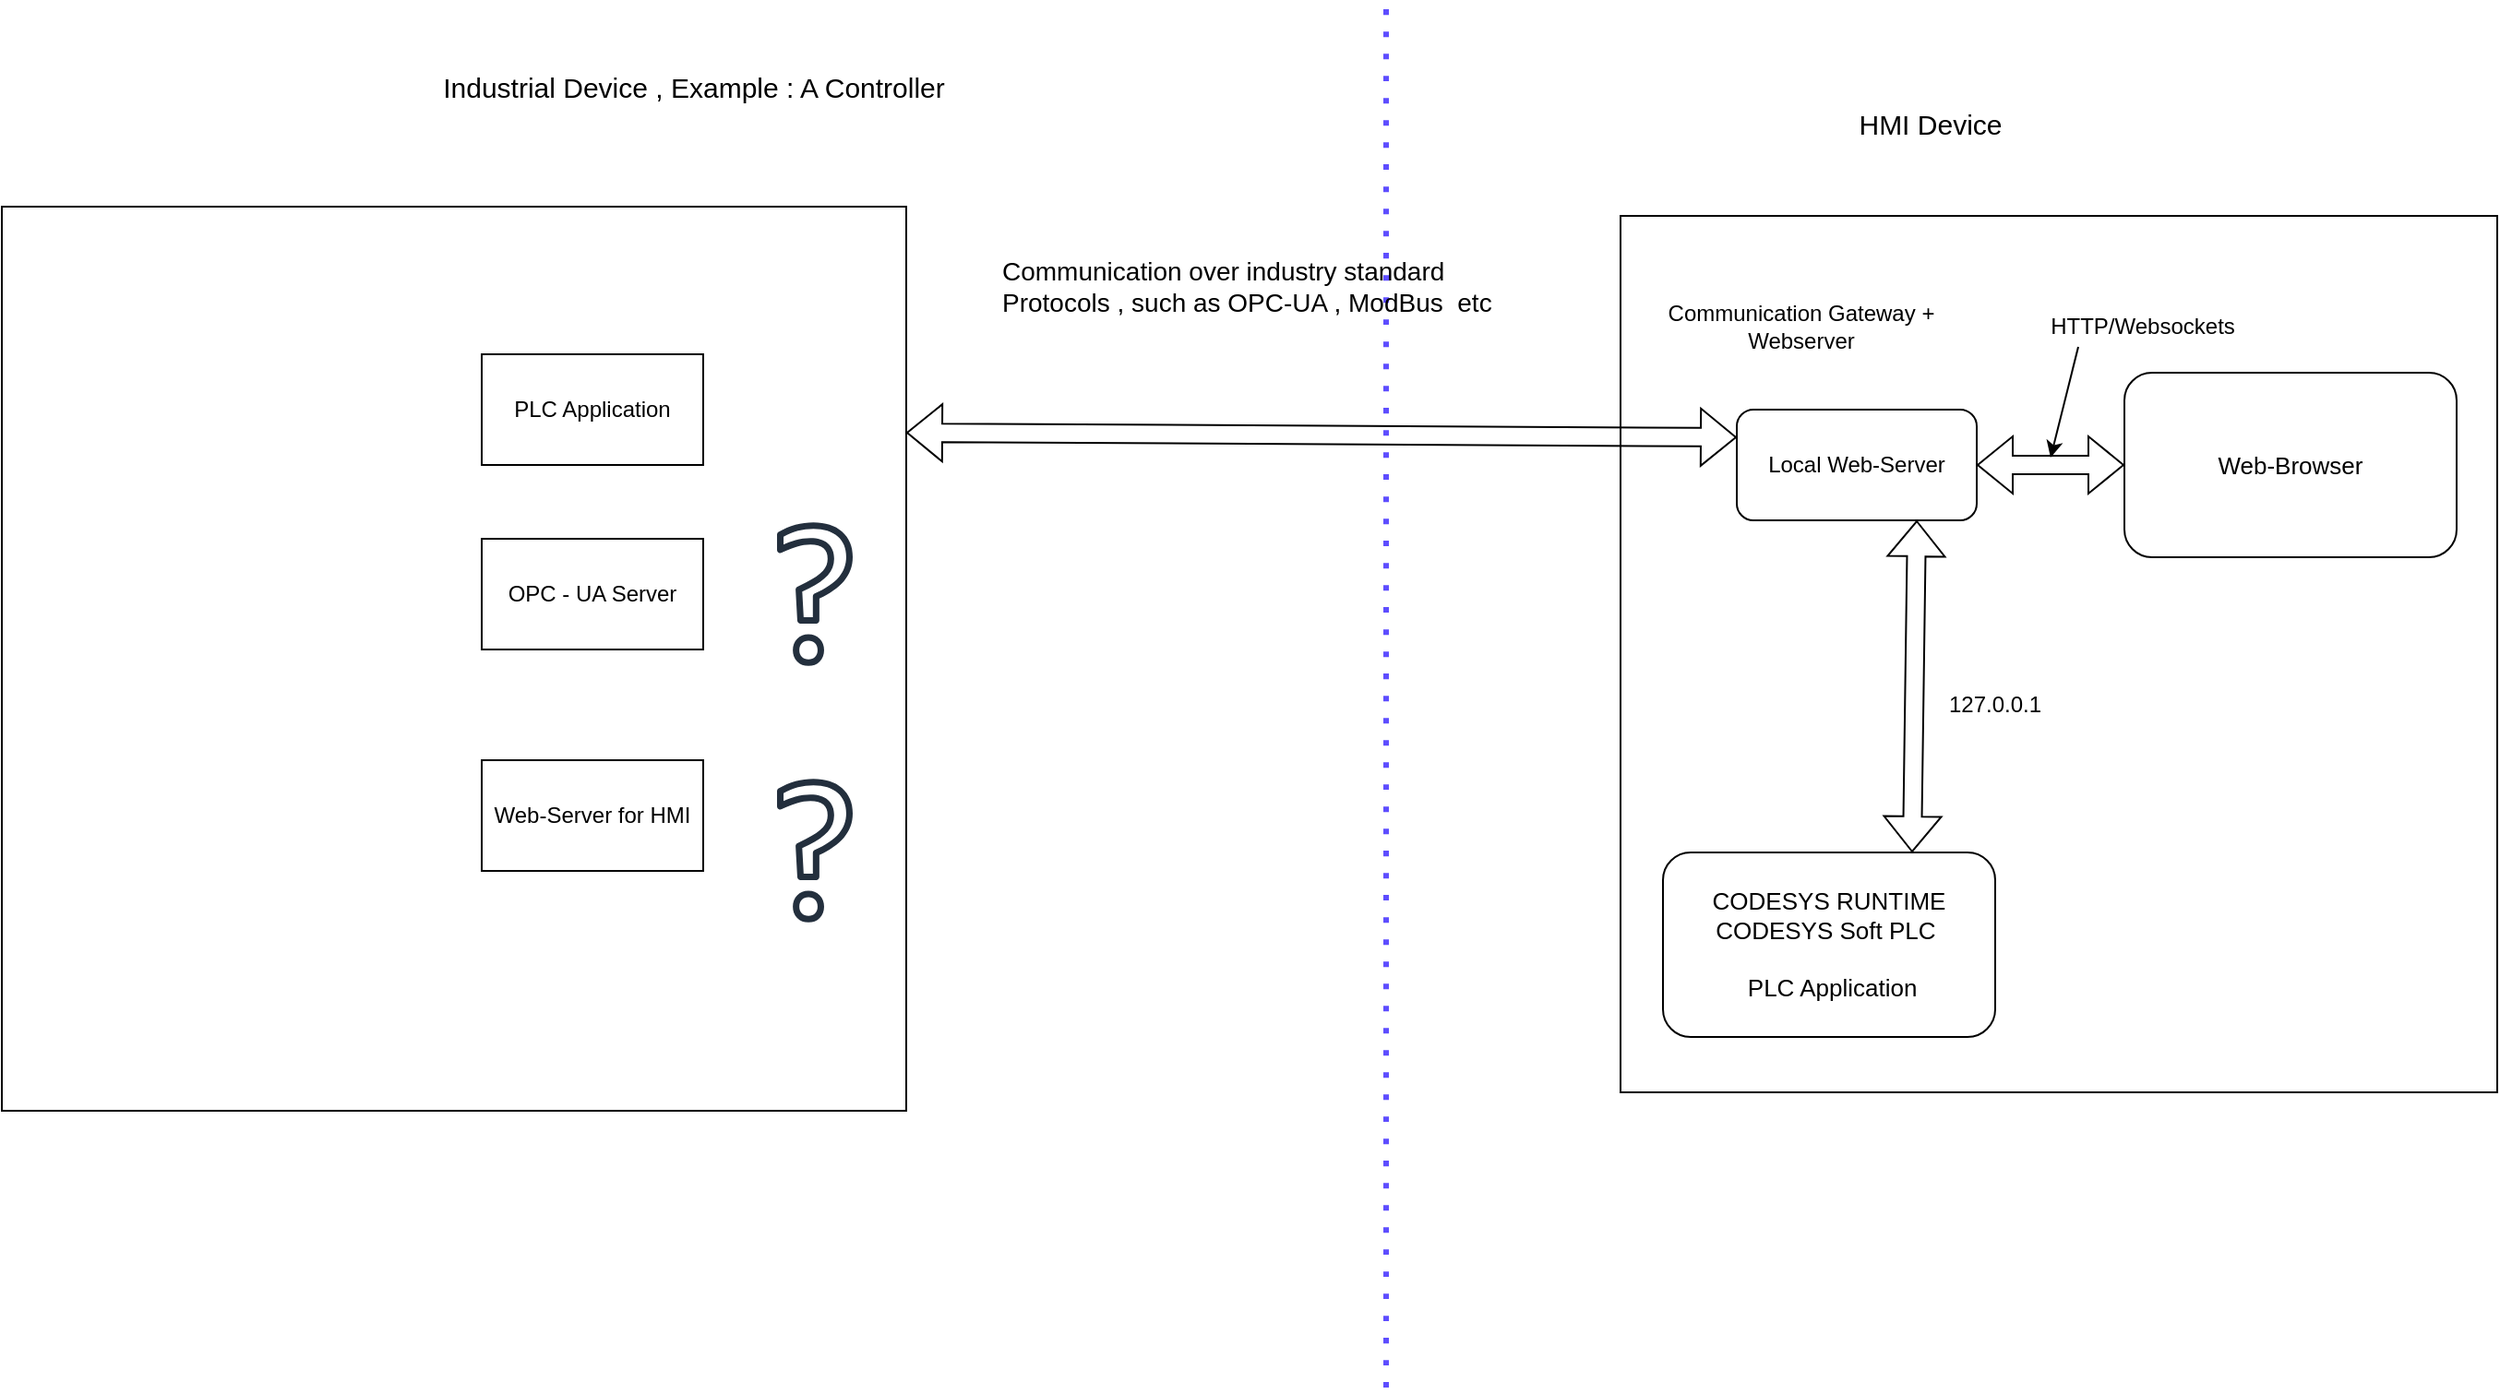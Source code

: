 <mxfile version="24.6.4" type="github">
  <diagram name="Page-1" id="cDvSa5qI897H98x1VeQ1">
    <mxGraphModel dx="3218" dy="772" grid="1" gridSize="10" guides="1" tooltips="1" connect="1" arrows="1" fold="1" page="1" pageScale="1" pageWidth="1600" pageHeight="900" math="0" shadow="0">
      <root>
        <mxCell id="0" />
        <mxCell id="1" parent="0" />
        <mxCell id="njM5MaGN8vfAD32rbpEJ-2" value="" style="endArrow=none;dashed=1;html=1;dashPattern=1 3;strokeWidth=3;rounded=0;curved=1;strokeColor=#5E4DFF;startSize=0;endSize=18;" edge="1" parent="1">
          <mxGeometry width="50" height="50" relative="1" as="geometry">
            <mxPoint x="600" y="820" as="sourcePoint" />
            <mxPoint x="600" y="70" as="targetPoint" />
          </mxGeometry>
        </mxCell>
        <mxCell id="njM5MaGN8vfAD32rbpEJ-4" value="" style="whiteSpace=wrap;html=1;aspect=fixed;" vertex="1" parent="1">
          <mxGeometry x="727" y="185" width="475" height="475" as="geometry" />
        </mxCell>
        <mxCell id="njM5MaGN8vfAD32rbpEJ-5" value="HMI Device" style="text;html=1;align=center;verticalAlign=middle;whiteSpace=wrap;rounded=0;fontSize=15;" vertex="1" parent="1">
          <mxGeometry x="830" y="120" width="130" height="30" as="geometry" />
        </mxCell>
        <mxCell id="njM5MaGN8vfAD32rbpEJ-6" value="" style="whiteSpace=wrap;html=1;aspect=fixed;" vertex="1" parent="1">
          <mxGeometry x="-150" y="180" width="490" height="490" as="geometry" />
        </mxCell>
        <mxCell id="njM5MaGN8vfAD32rbpEJ-7" value="Industrial Device , Example : A Controller" style="text;html=1;align=center;verticalAlign=middle;whiteSpace=wrap;rounded=0;fontSize=15;" vertex="1" parent="1">
          <mxGeometry x="60" y="100" width="330" height="30" as="geometry" />
        </mxCell>
        <mxCell id="njM5MaGN8vfAD32rbpEJ-8" value="" style="shape=flexArrow;endArrow=classic;startArrow=classic;html=1;rounded=0;exitX=1;exitY=0.25;exitDx=0;exitDy=0;entryX=0;entryY=0.25;entryDx=0;entryDy=0;" edge="1" parent="1" source="njM5MaGN8vfAD32rbpEJ-6" target="njM5MaGN8vfAD32rbpEJ-13">
          <mxGeometry width="100" height="100" relative="1" as="geometry">
            <mxPoint x="540" y="410" as="sourcePoint" />
            <mxPoint x="640" y="310" as="targetPoint" />
          </mxGeometry>
        </mxCell>
        <mxCell id="njM5MaGN8vfAD32rbpEJ-9" value="Communication over industry standard Protocols , such as OPC-UA , ModBus&amp;nbsp; etc" style="text;html=1;align=left;verticalAlign=top;whiteSpace=wrap;rounded=0;fontSize=14;" vertex="1" parent="1">
          <mxGeometry x="390" y="200" width="300" height="70" as="geometry" />
        </mxCell>
        <mxCell id="njM5MaGN8vfAD32rbpEJ-10" value="PLC Application" style="rounded=0;whiteSpace=wrap;html=1;" vertex="1" parent="1">
          <mxGeometry x="110" y="260" width="120" height="60" as="geometry" />
        </mxCell>
        <mxCell id="njM5MaGN8vfAD32rbpEJ-11" value="OPC - UA Server" style="rounded=0;whiteSpace=wrap;html=1;" vertex="1" parent="1">
          <mxGeometry x="110" y="360" width="120" height="60" as="geometry" />
        </mxCell>
        <mxCell id="njM5MaGN8vfAD32rbpEJ-12" value="Web-Server for HMI" style="rounded=0;whiteSpace=wrap;html=1;" vertex="1" parent="1">
          <mxGeometry x="110" y="480" width="120" height="60" as="geometry" />
        </mxCell>
        <mxCell id="njM5MaGN8vfAD32rbpEJ-13" value="Local Web-Server" style="rounded=1;whiteSpace=wrap;html=1;" vertex="1" parent="1">
          <mxGeometry x="790" y="290" width="130" height="60" as="geometry" />
        </mxCell>
        <mxCell id="njM5MaGN8vfAD32rbpEJ-14" value="Web-Browser" style="rounded=1;whiteSpace=wrap;html=1;fontSize=13;" vertex="1" parent="1">
          <mxGeometry x="1000" y="270" width="180" height="100" as="geometry" />
        </mxCell>
        <mxCell id="njM5MaGN8vfAD32rbpEJ-15" value="CODESYS RUNTIME CODESYS Soft PLC&amp;nbsp;&lt;div&gt;&lt;br&gt;&lt;div&gt;&amp;nbsp;PLC Application&lt;/div&gt;&lt;/div&gt;" style="rounded=1;whiteSpace=wrap;html=1;fontSize=13;" vertex="1" parent="1">
          <mxGeometry x="750" y="530" width="180" height="100" as="geometry" />
        </mxCell>
        <mxCell id="njM5MaGN8vfAD32rbpEJ-16" value="" style="sketch=0;outlineConnect=0;fontColor=#232F3E;gradientColor=none;fillColor=#232F3D;strokeColor=none;dashed=0;verticalLabelPosition=bottom;verticalAlign=top;align=center;html=1;fontSize=12;fontStyle=0;aspect=fixed;pointerEvents=1;shape=mxgraph.aws4.question;" vertex="1" parent="1">
          <mxGeometry x="270" y="490" width="41" height="78" as="geometry" />
        </mxCell>
        <mxCell id="njM5MaGN8vfAD32rbpEJ-17" value="" style="sketch=0;outlineConnect=0;fontColor=#232F3E;gradientColor=none;fillColor=#232F3D;strokeColor=none;dashed=0;verticalLabelPosition=bottom;verticalAlign=top;align=center;html=1;fontSize=12;fontStyle=0;aspect=fixed;pointerEvents=1;shape=mxgraph.aws4.question;" vertex="1" parent="1">
          <mxGeometry x="270" y="351" width="41" height="78" as="geometry" />
        </mxCell>
        <mxCell id="njM5MaGN8vfAD32rbpEJ-18" value="" style="shape=flexArrow;endArrow=classic;startArrow=classic;html=1;rounded=0;exitX=1;exitY=0.5;exitDx=0;exitDy=0;entryX=0;entryY=0.5;entryDx=0;entryDy=0;" edge="1" parent="1" source="njM5MaGN8vfAD32rbpEJ-13" target="njM5MaGN8vfAD32rbpEJ-14">
          <mxGeometry width="100" height="100" relative="1" as="geometry">
            <mxPoint x="890" y="400" as="sourcePoint" />
            <mxPoint x="990" y="300" as="targetPoint" />
          </mxGeometry>
        </mxCell>
        <mxCell id="njM5MaGN8vfAD32rbpEJ-19" value="" style="shape=flexArrow;endArrow=classic;startArrow=classic;html=1;rounded=0;entryX=0.75;entryY=1;entryDx=0;entryDy=0;exitX=0.75;exitY=0;exitDx=0;exitDy=0;" edge="1" parent="1" source="njM5MaGN8vfAD32rbpEJ-15" target="njM5MaGN8vfAD32rbpEJ-13">
          <mxGeometry width="100" height="100" relative="1" as="geometry">
            <mxPoint x="750" y="450" as="sourcePoint" />
            <mxPoint x="850" y="350" as="targetPoint" />
          </mxGeometry>
        </mxCell>
        <mxCell id="njM5MaGN8vfAD32rbpEJ-20" value="HTTP/Websockets" style="text;html=1;align=center;verticalAlign=middle;whiteSpace=wrap;rounded=0;" vertex="1" parent="1">
          <mxGeometry x="940" y="230" width="140" height="30" as="geometry" />
        </mxCell>
        <mxCell id="njM5MaGN8vfAD32rbpEJ-21" value="" style="endArrow=classic;html=1;rounded=0;exitX=0.25;exitY=1;exitDx=0;exitDy=0;" edge="1" parent="1">
          <mxGeometry width="50" height="50" relative="1" as="geometry">
            <mxPoint x="975" y="256" as="sourcePoint" />
            <mxPoint x="960" y="316" as="targetPoint" />
          </mxGeometry>
        </mxCell>
        <mxCell id="njM5MaGN8vfAD32rbpEJ-23" value="Communication Gateway + Webserver" style="text;html=1;align=center;verticalAlign=middle;whiteSpace=wrap;rounded=0;" vertex="1" parent="1">
          <mxGeometry x="740" y="210" width="170" height="70" as="geometry" />
        </mxCell>
        <mxCell id="njM5MaGN8vfAD32rbpEJ-25" value="127.0.0.1" style="text;html=1;align=center;verticalAlign=middle;whiteSpace=wrap;rounded=0;" vertex="1" parent="1">
          <mxGeometry x="890" y="435" width="80" height="30" as="geometry" />
        </mxCell>
      </root>
    </mxGraphModel>
  </diagram>
</mxfile>
